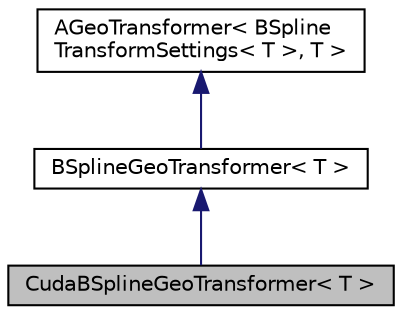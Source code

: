 digraph "CudaBSplineGeoTransformer&lt; T &gt;"
{
  edge [fontname="Helvetica",fontsize="10",labelfontname="Helvetica",labelfontsize="10"];
  node [fontname="Helvetica",fontsize="10",shape=record];
  Node0 [label="CudaBSplineGeoTransformer\< T \>",height=0.2,width=0.4,color="black", fillcolor="grey75", style="filled", fontcolor="black"];
  Node1 -> Node0 [dir="back",color="midnightblue",fontsize="10",style="solid",fontname="Helvetica"];
  Node1 [label="BSplineGeoTransformer\< T \>",height=0.2,width=0.4,color="black", fillcolor="white", style="filled",URL="$classBSplineGeoTransformer.html"];
  Node2 -> Node1 [dir="back",color="midnightblue",fontsize="10",style="solid",fontname="Helvetica"];
  Node2 [label="AGeoTransformer\< BSpline\lTransformSettings\< T \>, T \>",height=0.2,width=0.4,color="black", fillcolor="white", style="filled",URL="$classAGeoTransformer.html"];
}
